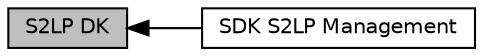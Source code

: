 digraph "S2LP DK"
{
  edge [fontname="Helvetica",fontsize="10",labelfontname="Helvetica",labelfontsize="10"];
  node [fontname="Helvetica",fontsize="10",shape=box];
  rankdir=LR;
  Node1 [label="S2LP DK",height=0.2,width=0.4,color="black", fillcolor="grey75", style="filled", fontcolor="black",tooltip=" "];
  Node2 [label="SDK S2LP Management",height=0.2,width=0.4,color="black", fillcolor="white", style="filled",URL="$group___s_d_k___s2_l_p___m_a_n_a_g_e_m_e_n_t.html",tooltip=" "];
  Node1->Node2 [shape=plaintext, dir="back", style="solid"];
}
